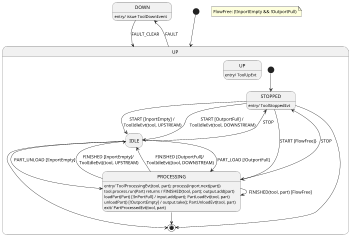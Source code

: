 @startuml
'https://plantuml.com/state-diagram

scale 350 width

hide empty description
state DOWN : entry/ issue ToolDownEvent

[*] --> UP
UP --> DOWN: FAULT
DOWN --> UP: FAULT_CLEAR
state UP {
    state UP: entry/ ToolUpEvt
    state STOPPED: entry/ ToolStoppedEvt
    state IDLE
    state PROCESSING: entry/ ToolProcessingEvt(tool, part); process(inport.next(part))
    state PROCESSING: tool.process.run(Part) returns / FINISHED(tool, part); output.add(part)
    state PROCESSING: loadPart(Part) [!InPortFull] / input.add(part); PartLoadEvt(tool, part)
    state PROCESSING: unloadPart() [!OutportEmpty] / output.take(); PartUnloadEvt(tool, part)
    state PROCESSING: exit/ PartProcessedEvt(tool, part)

    [*] --> STOPPED
    STOPPED --> IDLE: START [InportEmpty] / \nToolIdleEvt(tool, UPSTREAM)
    STOPPED --> IDLE: START [OutportFull] / \nToolIdleEvt(tool, DOWNSTREAM)

    STOPPED --> PROCESSING: START [FlowFree]}
    PROCESSING --> PROCESSING: FINISHED(tool, part) [FlowFree]
    PROCESSING --> IDLE: FINISHED [InportEmpty]/ \nToolIdleEvt((tool, UPSTREAM)
    PROCESSING --> IDLE: FINISHED [OutportFull]/ \nToolIdleEvt((tool, DOWNSTREAM)
    IDLE --> PROCESSING: PART_LOAD [!OutportFull]
    IDLE --> PROCESSING: PART_UNLOAD [!InportEmpty]

    IDLE --> STOPPED: STOP
    PROCESSING --> STOPPED: STOP

    STOPPED --> [*]
    IDLE --> [*]
    PROCESSING --> [*]

}
note as T
    FlowFree: (!InportEmpty && !OutportFull)
end note
@enduml